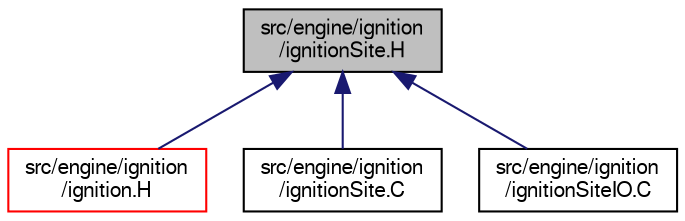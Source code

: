 digraph "src/engine/ignition/ignitionSite.H"
{
  bgcolor="transparent";
  edge [fontname="FreeSans",fontsize="10",labelfontname="FreeSans",labelfontsize="10"];
  node [fontname="FreeSans",fontsize="10",shape=record];
  Node82 [label="src/engine/ignition\l/ignitionSite.H",height=0.2,width=0.4,color="black", fillcolor="grey75", style="filled", fontcolor="black"];
  Node82 -> Node83 [dir="back",color="midnightblue",fontsize="10",style="solid",fontname="FreeSans"];
  Node83 [label="src/engine/ignition\l/ignition.H",height=0.2,width=0.4,color="red",URL="$a01061.html"];
  Node82 -> Node86 [dir="back",color="midnightblue",fontsize="10",style="solid",fontname="FreeSans"];
  Node86 [label="src/engine/ignition\l/ignitionSite.C",height=0.2,width=0.4,color="black",URL="$a01067.html"];
  Node82 -> Node87 [dir="back",color="midnightblue",fontsize="10",style="solid",fontname="FreeSans"];
  Node87 [label="src/engine/ignition\l/ignitionSiteIO.C",height=0.2,width=0.4,color="black",URL="$a01073.html"];
}
